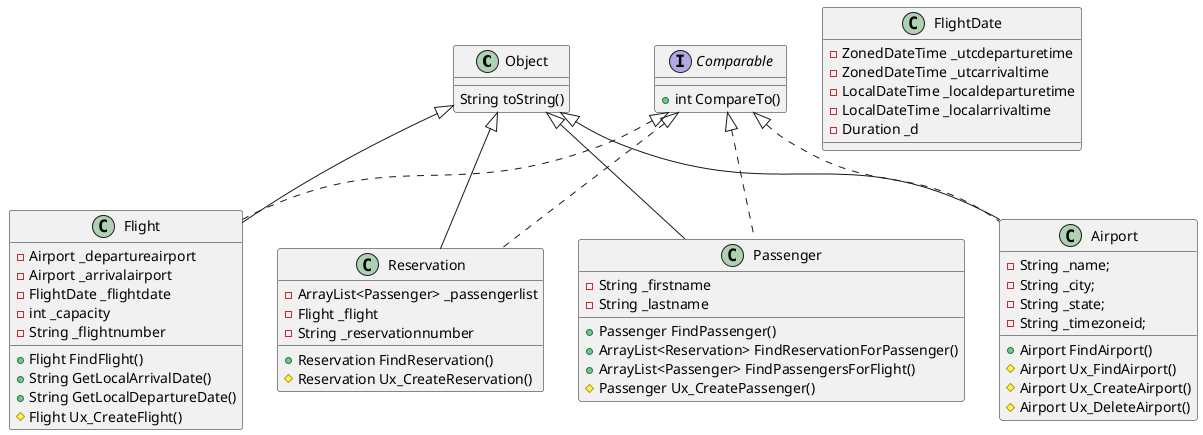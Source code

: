 @startuml osborneairlines

Object <|-- Passenger
Object <|-- Airport
Object <|-- Flight
Object <|-- Reservation

class Object{
    String toString()
}

interface Comparable{
    +int CompareTo()
}

class Passenger implements Comparable{
    -String _firstname
    -String _lastname
    +Passenger FindPassenger()
    +ArrayList<Reservation> FindReservationForPassenger()
    +ArrayList<Passenger> FindPassengersForFlight()
    #Passenger Ux_CreatePassenger()
}

class Flight implements Comparable{
    -Airport _departureairport
    -Airport _arrivalairport
    -FlightDate _flightdate
    -int _capacity
    -String _flightnumber
    +Flight FindFlight()
    +String GetLocalArrivalDate()
    +String GetLocalDepartureDate()
    #Flight Ux_CreateFlight()
}

class FlightDate{
    -ZonedDateTime _utcdeparturetime
    -ZonedDateTime _utcarrivaltime
    -LocalDateTime _localdeparturetime
    -LocalDateTime _localarrivaltime
    -Duration _d
}



class Reservation implements Comparable{
    -ArrayList<Passenger> _passengerlist
    -Flight _flight
    -String _reservationnumber
    +Reservation FindReservation()
    #Reservation Ux_CreateReservation()
}

class Airport implements Comparable {
    -String _name;
    -String _city;
    -String _state;
    -String _timezoneid;
    +Airport FindAirport()
    #Airport Ux_FindAirport()
    #Airport Ux_CreateAirport()
    #Airport Ux_DeleteAirport()
}

@enduml